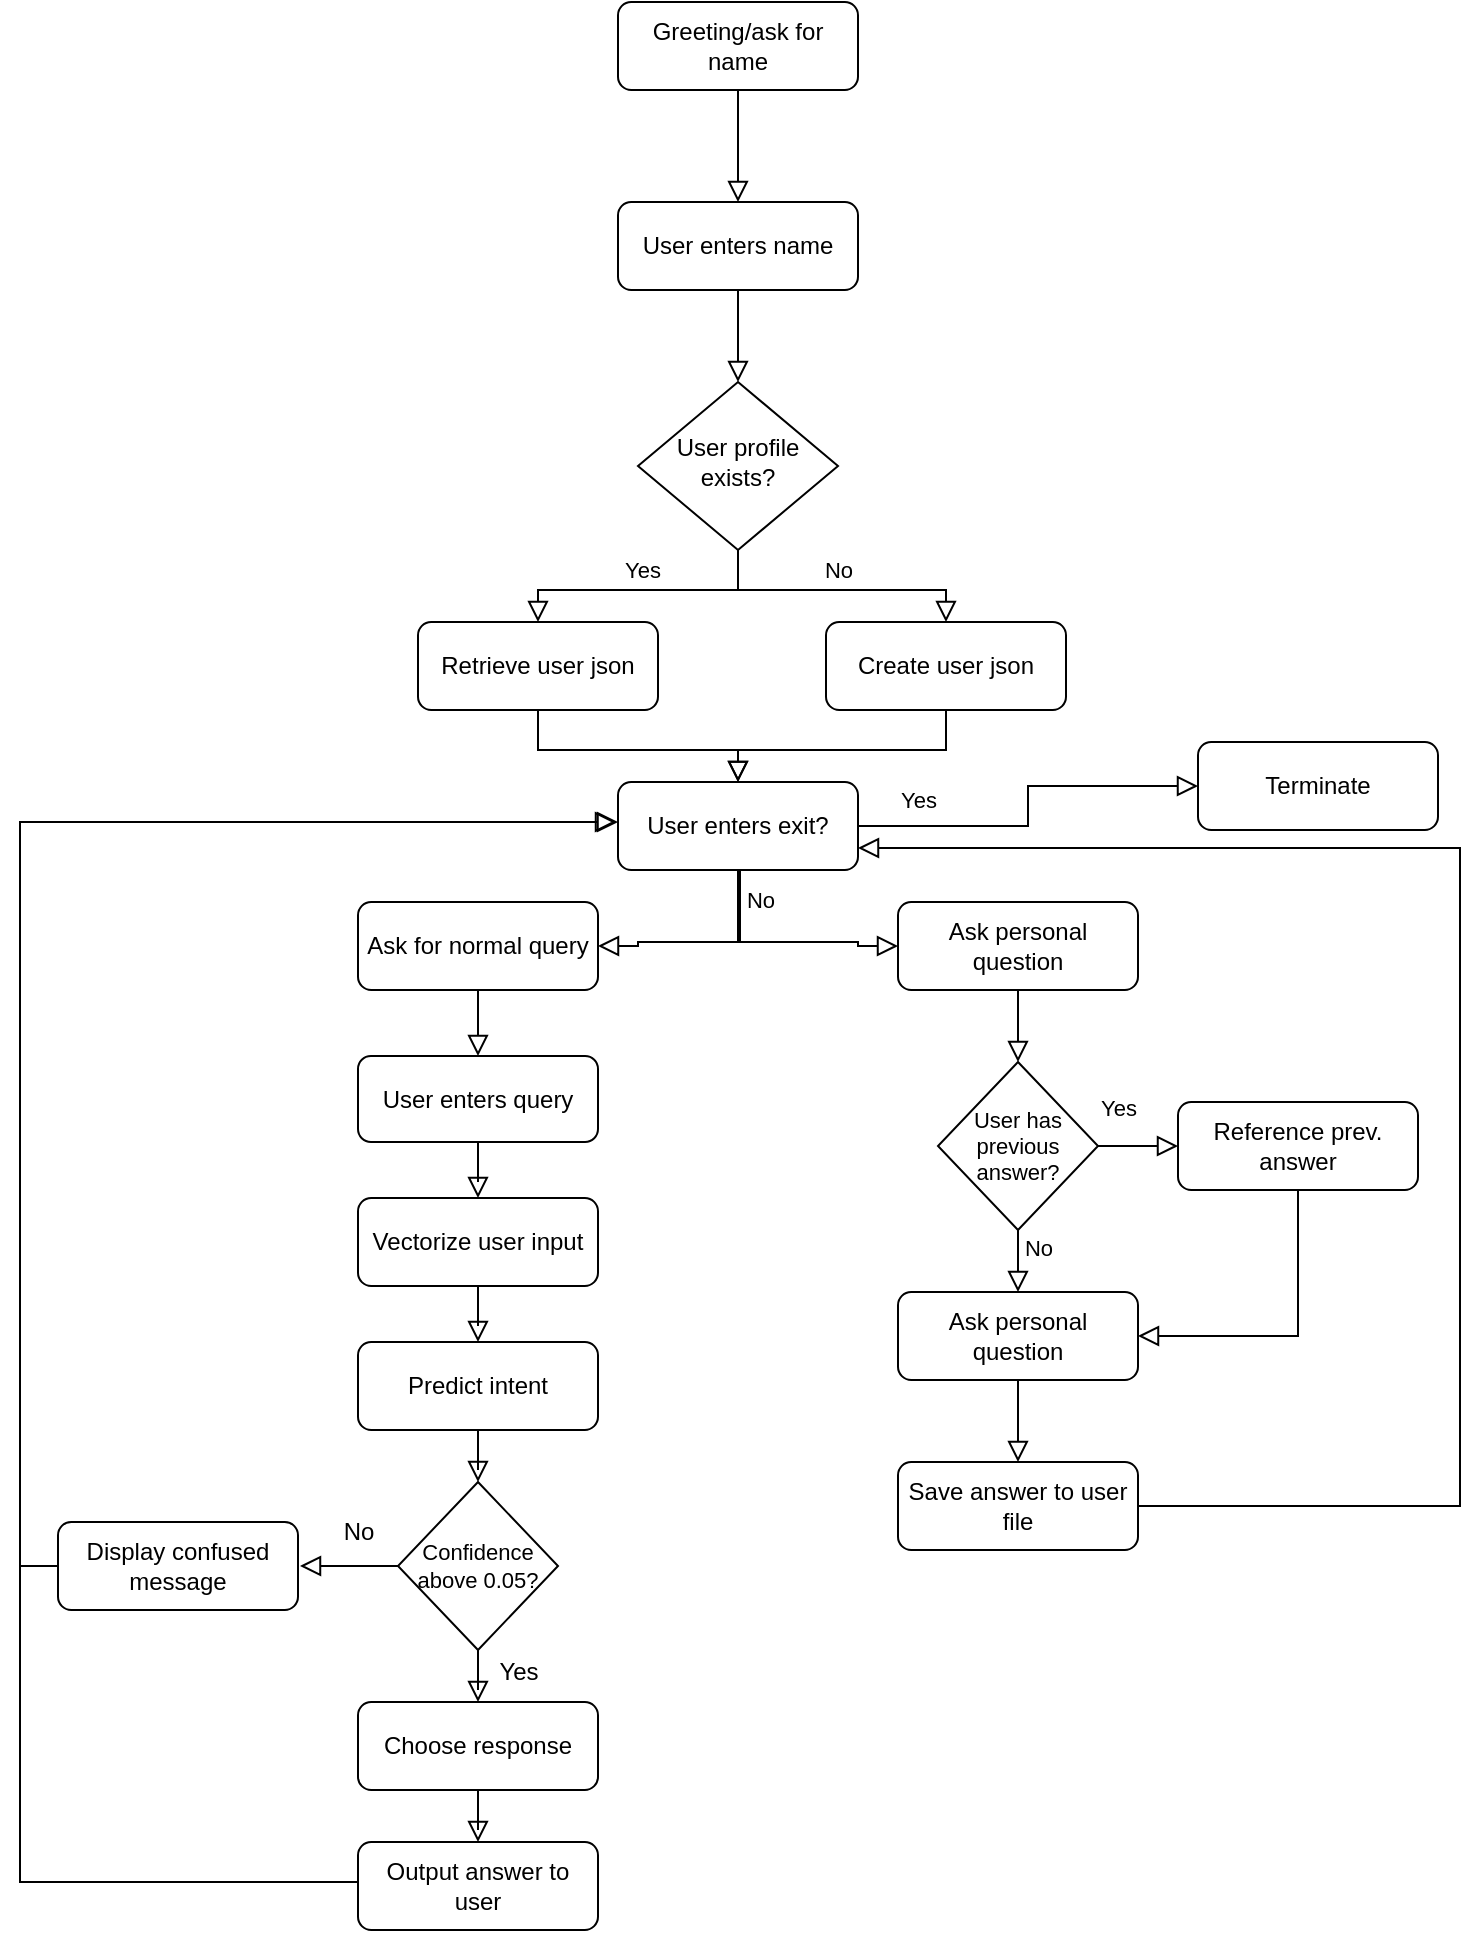 <mxfile version="24.3.1" type="device">
  <diagram id="C5RBs43oDa-KdzZeNtuy" name="Page-1">
    <mxGraphModel dx="954" dy="606" grid="1" gridSize="10" guides="1" tooltips="1" connect="1" arrows="1" fold="1" page="1" pageScale="1" pageWidth="827" pageHeight="1169" math="0" shadow="0">
      <root>
        <mxCell id="WIyWlLk6GJQsqaUBKTNV-0" />
        <mxCell id="WIyWlLk6GJQsqaUBKTNV-1" parent="WIyWlLk6GJQsqaUBKTNV-0" />
        <mxCell id="RZMwsA9ANVyUDZF8QN5g-67" style="edgeStyle=orthogonalEdgeStyle;rounded=0;orthogonalLoop=1;jettySize=auto;html=1;entryX=0.5;entryY=0;entryDx=0;entryDy=0;shadow=0;strokeColor=default;strokeWidth=1;align=center;verticalAlign=middle;fontFamily=Helvetica;fontSize=11;fontColor=default;labelBackgroundColor=none;endArrow=block;endFill=0;endSize=8;" parent="WIyWlLk6GJQsqaUBKTNV-1" source="WIyWlLk6GJQsqaUBKTNV-3" target="RZMwsA9ANVyUDZF8QN5g-66" edge="1">
          <mxGeometry relative="1" as="geometry" />
        </mxCell>
        <mxCell id="WIyWlLk6GJQsqaUBKTNV-3" value="Greeting/ask for name" style="rounded=1;whiteSpace=wrap;html=1;fontSize=12;glass=0;strokeWidth=1;shadow=0;" parent="WIyWlLk6GJQsqaUBKTNV-1" vertex="1">
          <mxGeometry x="349" y="90" width="120" height="44" as="geometry" />
        </mxCell>
        <mxCell id="WIyWlLk6GJQsqaUBKTNV-4" value="Yes" style="rounded=0;html=1;jettySize=auto;orthogonalLoop=1;fontSize=11;endArrow=block;endFill=0;endSize=8;strokeWidth=1;shadow=0;labelBackgroundColor=none;edgeStyle=orthogonalEdgeStyle;entryX=0.5;entryY=0;entryDx=0;entryDy=0;" parent="WIyWlLk6GJQsqaUBKTNV-1" source="WIyWlLk6GJQsqaUBKTNV-6" target="RZMwsA9ANVyUDZF8QN5g-1" edge="1">
          <mxGeometry y="-10" relative="1" as="geometry">
            <mxPoint as="offset" />
            <mxPoint x="309.034" y="400.028" as="targetPoint" />
            <Array as="points">
              <mxPoint x="409" y="384" />
              <mxPoint x="309" y="384" />
            </Array>
          </mxGeometry>
        </mxCell>
        <mxCell id="WIyWlLk6GJQsqaUBKTNV-5" value="No" style="edgeStyle=orthogonalEdgeStyle;rounded=0;html=1;jettySize=auto;orthogonalLoop=1;fontSize=11;endArrow=block;endFill=0;endSize=8;strokeWidth=1;shadow=0;labelBackgroundColor=none;" parent="WIyWlLk6GJQsqaUBKTNV-1" source="WIyWlLk6GJQsqaUBKTNV-6" target="WIyWlLk6GJQsqaUBKTNV-7" edge="1">
          <mxGeometry y="10" relative="1" as="geometry">
            <mxPoint as="offset" />
            <Array as="points">
              <mxPoint x="409" y="384" />
              <mxPoint x="513" y="384" />
            </Array>
          </mxGeometry>
        </mxCell>
        <mxCell id="WIyWlLk6GJQsqaUBKTNV-6" value="User profile exists?" style="rhombus;whiteSpace=wrap;html=1;shadow=0;fontFamily=Helvetica;fontSize=12;align=center;strokeWidth=1;spacing=6;spacingTop=-4;" parent="WIyWlLk6GJQsqaUBKTNV-1" vertex="1">
          <mxGeometry x="359" y="280" width="100" height="84" as="geometry" />
        </mxCell>
        <mxCell id="RZMwsA9ANVyUDZF8QN5g-8" style="edgeStyle=orthogonalEdgeStyle;rounded=0;orthogonalLoop=1;jettySize=auto;html=1;shadow=0;strokeColor=default;strokeWidth=1;align=center;verticalAlign=middle;fontFamily=Helvetica;fontSize=11;fontColor=default;labelBackgroundColor=none;endArrow=block;endFill=0;endSize=8;" parent="WIyWlLk6GJQsqaUBKTNV-1" source="WIyWlLk6GJQsqaUBKTNV-7" target="WIyWlLk6GJQsqaUBKTNV-11" edge="1">
          <mxGeometry relative="1" as="geometry">
            <Array as="points">
              <mxPoint x="513" y="464" />
              <mxPoint x="409" y="464" />
            </Array>
          </mxGeometry>
        </mxCell>
        <mxCell id="WIyWlLk6GJQsqaUBKTNV-7" value="Create user json" style="rounded=1;whiteSpace=wrap;html=1;fontSize=12;glass=0;strokeWidth=1;shadow=0;" parent="WIyWlLk6GJQsqaUBKTNV-1" vertex="1">
          <mxGeometry x="453" y="400" width="120" height="44" as="geometry" />
        </mxCell>
        <mxCell id="RZMwsA9ANVyUDZF8QN5g-54" style="edgeStyle=orthogonalEdgeStyle;rounded=0;orthogonalLoop=1;jettySize=auto;html=1;entryX=0;entryY=0.5;entryDx=0;entryDy=0;shadow=0;strokeColor=default;strokeWidth=1;align=center;verticalAlign=middle;fontFamily=Helvetica;fontSize=11;fontColor=default;labelBackgroundColor=none;endArrow=block;endFill=0;endSize=8;" parent="WIyWlLk6GJQsqaUBKTNV-1" source="WIyWlLk6GJQsqaUBKTNV-11" target="RZMwsA9ANVyUDZF8QN5g-31" edge="1">
          <mxGeometry relative="1" as="geometry" />
        </mxCell>
        <mxCell id="RZMwsA9ANVyUDZF8QN5g-69" style="edgeStyle=orthogonalEdgeStyle;rounded=0;orthogonalLoop=1;jettySize=auto;html=1;entryX=0;entryY=0.5;entryDx=0;entryDy=0;shadow=0;strokeColor=default;strokeWidth=1;align=center;verticalAlign=middle;fontFamily=Helvetica;fontSize=11;fontColor=default;labelBackgroundColor=none;endArrow=block;endFill=0;endSize=8;" parent="WIyWlLk6GJQsqaUBKTNV-1" source="WIyWlLk6GJQsqaUBKTNV-11" target="RZMwsA9ANVyUDZF8QN5g-6" edge="1">
          <mxGeometry relative="1" as="geometry">
            <Array as="points">
              <mxPoint x="409" y="560" />
              <mxPoint x="469" y="560" />
              <mxPoint x="469" y="562" />
            </Array>
          </mxGeometry>
        </mxCell>
        <mxCell id="RZMwsA9ANVyUDZF8QN5g-70" style="edgeStyle=orthogonalEdgeStyle;rounded=0;orthogonalLoop=1;jettySize=auto;html=1;entryX=1;entryY=0.5;entryDx=0;entryDy=0;shadow=0;strokeColor=default;strokeWidth=1;align=center;verticalAlign=middle;fontFamily=Helvetica;fontSize=11;fontColor=default;labelBackgroundColor=none;endArrow=block;endFill=0;endSize=8;" parent="WIyWlLk6GJQsqaUBKTNV-1" source="WIyWlLk6GJQsqaUBKTNV-11" target="RZMwsA9ANVyUDZF8QN5g-5" edge="1">
          <mxGeometry relative="1" as="geometry">
            <Array as="points">
              <mxPoint x="410" y="560" />
              <mxPoint x="359" y="560" />
              <mxPoint x="359" y="562" />
            </Array>
          </mxGeometry>
        </mxCell>
        <mxCell id="WIyWlLk6GJQsqaUBKTNV-11" value="User enters exit?" style="rounded=1;whiteSpace=wrap;html=1;fontSize=12;glass=0;strokeWidth=1;shadow=0;" parent="WIyWlLk6GJQsqaUBKTNV-1" vertex="1">
          <mxGeometry x="349" y="480" width="120" height="44" as="geometry" />
        </mxCell>
        <mxCell id="RZMwsA9ANVyUDZF8QN5g-7" style="edgeStyle=orthogonalEdgeStyle;rounded=0;orthogonalLoop=1;jettySize=auto;html=1;entryX=0.5;entryY=0;entryDx=0;entryDy=0;shadow=0;strokeColor=default;strokeWidth=1;align=center;verticalAlign=middle;fontFamily=Helvetica;fontSize=11;fontColor=default;labelBackgroundColor=none;endArrow=block;endFill=0;endSize=8;" parent="WIyWlLk6GJQsqaUBKTNV-1" source="RZMwsA9ANVyUDZF8QN5g-1" target="WIyWlLk6GJQsqaUBKTNV-11" edge="1">
          <mxGeometry relative="1" as="geometry">
            <Array as="points">
              <mxPoint x="309" y="464" />
              <mxPoint x="409" y="464" />
            </Array>
          </mxGeometry>
        </mxCell>
        <mxCell id="RZMwsA9ANVyUDZF8QN5g-1" value="Retrieve user json" style="rounded=1;whiteSpace=wrap;html=1;fontSize=12;glass=0;strokeWidth=1;shadow=0;" parent="WIyWlLk6GJQsqaUBKTNV-1" vertex="1">
          <mxGeometry x="249" y="400" width="120" height="44" as="geometry" />
        </mxCell>
        <mxCell id="RZMwsA9ANVyUDZF8QN5g-43" style="edgeStyle=orthogonalEdgeStyle;rounded=0;orthogonalLoop=1;jettySize=auto;html=1;entryX=0.5;entryY=0;entryDx=0;entryDy=0;shadow=0;strokeColor=default;strokeWidth=1;align=center;verticalAlign=middle;fontFamily=Helvetica;fontSize=11;fontColor=default;labelBackgroundColor=none;endArrow=block;endFill=0;endSize=8;" parent="WIyWlLk6GJQsqaUBKTNV-1" source="RZMwsA9ANVyUDZF8QN5g-5" target="RZMwsA9ANVyUDZF8QN5g-34" edge="1">
          <mxGeometry relative="1" as="geometry" />
        </mxCell>
        <mxCell id="RZMwsA9ANVyUDZF8QN5g-5" value="Ask for normal query" style="rounded=1;whiteSpace=wrap;html=1;fontSize=12;glass=0;strokeWidth=1;shadow=0;" parent="WIyWlLk6GJQsqaUBKTNV-1" vertex="1">
          <mxGeometry x="219" y="540" width="120" height="44" as="geometry" />
        </mxCell>
        <mxCell id="RZMwsA9ANVyUDZF8QN5g-13" style="edgeStyle=orthogonalEdgeStyle;rounded=0;orthogonalLoop=1;jettySize=auto;html=1;entryX=0.5;entryY=0;entryDx=0;entryDy=0;shadow=0;strokeColor=default;strokeWidth=1;align=center;verticalAlign=middle;fontFamily=Helvetica;fontSize=11;fontColor=default;labelBackgroundColor=none;endArrow=block;endFill=0;endSize=8;" parent="WIyWlLk6GJQsqaUBKTNV-1" source="RZMwsA9ANVyUDZF8QN5g-6" target="RZMwsA9ANVyUDZF8QN5g-12" edge="1">
          <mxGeometry relative="1" as="geometry" />
        </mxCell>
        <mxCell id="RZMwsA9ANVyUDZF8QN5g-6" value="Ask personal question" style="rounded=1;whiteSpace=wrap;html=1;fontSize=12;glass=0;strokeWidth=1;shadow=0;" parent="WIyWlLk6GJQsqaUBKTNV-1" vertex="1">
          <mxGeometry x="489" y="540" width="120" height="44" as="geometry" />
        </mxCell>
        <mxCell id="RZMwsA9ANVyUDZF8QN5g-20" value="" style="edgeStyle=orthogonalEdgeStyle;rounded=0;orthogonalLoop=1;jettySize=auto;html=1;shadow=0;strokeColor=default;strokeWidth=1;align=center;verticalAlign=middle;fontFamily=Helvetica;fontSize=11;fontColor=default;labelBackgroundColor=none;endArrow=block;endFill=0;endSize=8;" parent="WIyWlLk6GJQsqaUBKTNV-1" source="RZMwsA9ANVyUDZF8QN5g-12" target="RZMwsA9ANVyUDZF8QN5g-16" edge="1">
          <mxGeometry relative="1" as="geometry" />
        </mxCell>
        <mxCell id="RZMwsA9ANVyUDZF8QN5g-22" style="edgeStyle=orthogonalEdgeStyle;rounded=0;orthogonalLoop=1;jettySize=auto;html=1;entryX=0.5;entryY=0;entryDx=0;entryDy=0;shadow=0;strokeColor=default;strokeWidth=1;align=center;verticalAlign=middle;fontFamily=Helvetica;fontSize=11;fontColor=default;labelBackgroundColor=none;endArrow=block;endFill=0;endSize=8;" parent="WIyWlLk6GJQsqaUBKTNV-1" source="RZMwsA9ANVyUDZF8QN5g-12" target="RZMwsA9ANVyUDZF8QN5g-18" edge="1">
          <mxGeometry relative="1" as="geometry" />
        </mxCell>
        <mxCell id="RZMwsA9ANVyUDZF8QN5g-12" value="User has previous answer?" style="rhombus;whiteSpace=wrap;html=1;fontFamily=Helvetica;fontSize=11;fontColor=default;labelBackgroundColor=none;" parent="WIyWlLk6GJQsqaUBKTNV-1" vertex="1">
          <mxGeometry x="509" y="620" width="80" height="84" as="geometry" />
        </mxCell>
        <mxCell id="RZMwsA9ANVyUDZF8QN5g-71" style="edgeStyle=orthogonalEdgeStyle;rounded=0;orthogonalLoop=1;jettySize=auto;html=1;entryX=1;entryY=0.5;entryDx=0;entryDy=0;shadow=0;strokeColor=default;strokeWidth=1;align=center;verticalAlign=middle;fontFamily=Helvetica;fontSize=11;fontColor=default;labelBackgroundColor=none;endArrow=block;endFill=0;endSize=8;" parent="WIyWlLk6GJQsqaUBKTNV-1" source="RZMwsA9ANVyUDZF8QN5g-16" target="RZMwsA9ANVyUDZF8QN5g-18" edge="1">
          <mxGeometry relative="1" as="geometry">
            <Array as="points">
              <mxPoint x="689" y="757" />
            </Array>
          </mxGeometry>
        </mxCell>
        <mxCell id="RZMwsA9ANVyUDZF8QN5g-16" value="Reference prev. answer" style="rounded=1;whiteSpace=wrap;html=1;fontSize=12;glass=0;strokeWidth=1;shadow=0;" parent="WIyWlLk6GJQsqaUBKTNV-1" vertex="1">
          <mxGeometry x="629" y="640" width="120" height="44" as="geometry" />
        </mxCell>
        <mxCell id="RZMwsA9ANVyUDZF8QN5g-26" style="edgeStyle=orthogonalEdgeStyle;rounded=0;orthogonalLoop=1;jettySize=auto;html=1;entryX=0.5;entryY=0;entryDx=0;entryDy=0;shadow=0;strokeColor=default;strokeWidth=1;align=center;verticalAlign=middle;fontFamily=Helvetica;fontSize=11;fontColor=default;labelBackgroundColor=none;endArrow=block;endFill=0;endSize=8;" parent="WIyWlLk6GJQsqaUBKTNV-1" source="RZMwsA9ANVyUDZF8QN5g-18" target="RZMwsA9ANVyUDZF8QN5g-25" edge="1">
          <mxGeometry relative="1" as="geometry" />
        </mxCell>
        <mxCell id="RZMwsA9ANVyUDZF8QN5g-18" value="Ask personal question" style="rounded=1;whiteSpace=wrap;html=1;fontSize=12;glass=0;strokeWidth=1;shadow=0;" parent="WIyWlLk6GJQsqaUBKTNV-1" vertex="1">
          <mxGeometry x="489" y="735" width="120" height="44" as="geometry" />
        </mxCell>
        <mxCell id="RZMwsA9ANVyUDZF8QN5g-21" value="Yes" style="text;html=1;align=center;verticalAlign=middle;resizable=0;points=[];autosize=1;strokeColor=none;fillColor=none;fontFamily=Helvetica;fontSize=11;fontColor=default;labelBackgroundColor=none;" parent="WIyWlLk6GJQsqaUBKTNV-1" vertex="1">
          <mxGeometry x="579" y="628" width="40" height="30" as="geometry" />
        </mxCell>
        <mxCell id="RZMwsA9ANVyUDZF8QN5g-64" style="edgeStyle=orthogonalEdgeStyle;rounded=0;orthogonalLoop=1;jettySize=auto;html=1;entryX=1;entryY=0.75;entryDx=0;entryDy=0;shadow=0;strokeColor=default;strokeWidth=1;align=center;verticalAlign=middle;fontFamily=Helvetica;fontSize=11;fontColor=default;labelBackgroundColor=none;endArrow=block;endFill=0;endSize=8;" parent="WIyWlLk6GJQsqaUBKTNV-1" source="RZMwsA9ANVyUDZF8QN5g-25" target="WIyWlLk6GJQsqaUBKTNV-11" edge="1">
          <mxGeometry relative="1" as="geometry">
            <Array as="points">
              <mxPoint x="770" y="842" />
              <mxPoint x="770" y="513" />
            </Array>
          </mxGeometry>
        </mxCell>
        <mxCell id="RZMwsA9ANVyUDZF8QN5g-25" value="Save answer to user file" style="rounded=1;whiteSpace=wrap;html=1;fontSize=12;glass=0;strokeWidth=1;shadow=0;" parent="WIyWlLk6GJQsqaUBKTNV-1" vertex="1">
          <mxGeometry x="489" y="820" width="120" height="44" as="geometry" />
        </mxCell>
        <mxCell id="RZMwsA9ANVyUDZF8QN5g-29" value="No" style="text;html=1;align=center;verticalAlign=middle;resizable=0;points=[];autosize=1;strokeColor=none;fillColor=none;fontFamily=Helvetica;fontSize=11;fontColor=default;labelBackgroundColor=none;" parent="WIyWlLk6GJQsqaUBKTNV-1" vertex="1">
          <mxGeometry x="400" y="524" width="40" height="30" as="geometry" />
        </mxCell>
        <mxCell id="RZMwsA9ANVyUDZF8QN5g-31" value="Terminate" style="rounded=1;whiteSpace=wrap;html=1;fontSize=12;glass=0;strokeWidth=1;shadow=0;" parent="WIyWlLk6GJQsqaUBKTNV-1" vertex="1">
          <mxGeometry x="639" y="460" width="120" height="44" as="geometry" />
        </mxCell>
        <mxCell id="Yz_31btTZkw4mfFAlhoj-18" style="edgeStyle=orthogonalEdgeStyle;rounded=0;orthogonalLoop=1;jettySize=auto;html=1;entryX=0.5;entryY=0;entryDx=0;entryDy=0;shadow=0;strokeColor=default;strokeWidth=1;align=center;verticalAlign=middle;fontFamily=Helvetica;fontSize=11;fontColor=default;labelBackgroundColor=none;endArrow=block;endFill=0;endSize=8;" edge="1" parent="WIyWlLk6GJQsqaUBKTNV-1" source="RZMwsA9ANVyUDZF8QN5g-34" target="Yz_31btTZkw4mfFAlhoj-0">
          <mxGeometry relative="1" as="geometry" />
        </mxCell>
        <mxCell id="RZMwsA9ANVyUDZF8QN5g-34" value="User enters query" style="rounded=1;whiteSpace=wrap;html=1;fontSize=12;glass=0;strokeWidth=1;shadow=0;" parent="WIyWlLk6GJQsqaUBKTNV-1" vertex="1">
          <mxGeometry x="219" y="617" width="120" height="43" as="geometry" />
        </mxCell>
        <mxCell id="RZMwsA9ANVyUDZF8QN5g-60" style="edgeStyle=orthogonalEdgeStyle;rounded=0;orthogonalLoop=1;jettySize=auto;html=1;shadow=0;strokeColor=default;strokeWidth=1;align=center;verticalAlign=middle;fontFamily=Helvetica;fontSize=11;fontColor=default;labelBackgroundColor=none;endArrow=block;endFill=0;endSize=8;" parent="WIyWlLk6GJQsqaUBKTNV-1" source="RZMwsA9ANVyUDZF8QN5g-37" edge="1">
          <mxGeometry relative="1" as="geometry">
            <mxPoint x="349" y="500" as="targetPoint" />
            <Array as="points">
              <mxPoint x="50" y="1030" />
              <mxPoint x="50" y="500" />
            </Array>
          </mxGeometry>
        </mxCell>
        <mxCell id="RZMwsA9ANVyUDZF8QN5g-37" value="Output answer to user" style="rounded=1;whiteSpace=wrap;html=1;fontSize=12;glass=0;strokeWidth=1;shadow=0;" parent="WIyWlLk6GJQsqaUBKTNV-1" vertex="1">
          <mxGeometry x="219" y="1010" width="120" height="44" as="geometry" />
        </mxCell>
        <mxCell id="RZMwsA9ANVyUDZF8QN5g-65" style="edgeStyle=orthogonalEdgeStyle;rounded=0;orthogonalLoop=1;jettySize=auto;html=1;entryX=0;entryY=0.5;entryDx=0;entryDy=0;shadow=0;strokeColor=default;strokeWidth=1;align=center;verticalAlign=middle;fontFamily=Helvetica;fontSize=11;fontColor=default;labelBackgroundColor=none;endArrow=block;endFill=0;endSize=8;exitX=0;exitY=0.5;exitDx=0;exitDy=0;" parent="WIyWlLk6GJQsqaUBKTNV-1" edge="1" source="RZMwsA9ANVyUDZF8QN5g-49">
          <mxGeometry relative="1" as="geometry">
            <mxPoint x="68" y="775.0" as="sourcePoint" />
            <mxPoint x="348" y="500" as="targetPoint" />
            <Array as="points">
              <mxPoint x="50" y="872" />
              <mxPoint x="50" y="500" />
            </Array>
          </mxGeometry>
        </mxCell>
        <mxCell id="RZMwsA9ANVyUDZF8QN5g-49" value="Display confused message" style="rounded=1;whiteSpace=wrap;html=1;fontSize=12;glass=0;strokeWidth=1;shadow=0;" parent="WIyWlLk6GJQsqaUBKTNV-1" vertex="1">
          <mxGeometry x="69" y="850" width="120" height="44" as="geometry" />
        </mxCell>
        <mxCell id="RZMwsA9ANVyUDZF8QN5g-55" value="Yes" style="text;html=1;align=center;verticalAlign=middle;resizable=0;points=[];autosize=1;strokeColor=none;fillColor=none;fontFamily=Helvetica;fontSize=11;fontColor=default;labelBackgroundColor=none;" parent="WIyWlLk6GJQsqaUBKTNV-1" vertex="1">
          <mxGeometry x="479" y="474" width="40" height="30" as="geometry" />
        </mxCell>
        <mxCell id="RZMwsA9ANVyUDZF8QN5g-57" value="No" style="text;html=1;align=center;verticalAlign=middle;resizable=0;points=[];autosize=1;strokeColor=none;fillColor=none;fontFamily=Helvetica;fontSize=11;fontColor=default;labelBackgroundColor=none;" parent="WIyWlLk6GJQsqaUBKTNV-1" vertex="1">
          <mxGeometry x="539" y="698" width="40" height="30" as="geometry" />
        </mxCell>
        <mxCell id="RZMwsA9ANVyUDZF8QN5g-68" value="" style="edgeStyle=orthogonalEdgeStyle;rounded=0;orthogonalLoop=1;jettySize=auto;html=1;shadow=0;strokeColor=default;strokeWidth=1;align=center;verticalAlign=middle;fontFamily=Helvetica;fontSize=11;fontColor=default;labelBackgroundColor=none;endArrow=block;endFill=0;endSize=8;" parent="WIyWlLk6GJQsqaUBKTNV-1" source="RZMwsA9ANVyUDZF8QN5g-66" target="WIyWlLk6GJQsqaUBKTNV-6" edge="1">
          <mxGeometry relative="1" as="geometry" />
        </mxCell>
        <mxCell id="RZMwsA9ANVyUDZF8QN5g-66" value="User enters name" style="rounded=1;whiteSpace=wrap;html=1;fontSize=12;glass=0;strokeWidth=1;shadow=0;" parent="WIyWlLk6GJQsqaUBKTNV-1" vertex="1">
          <mxGeometry x="349" y="190" width="120" height="44" as="geometry" />
        </mxCell>
        <mxCell id="Yz_31btTZkw4mfFAlhoj-19" style="edgeStyle=orthogonalEdgeStyle;rounded=0;orthogonalLoop=1;jettySize=auto;html=1;entryX=0.5;entryY=0;entryDx=0;entryDy=0;shadow=0;strokeColor=default;strokeWidth=1;align=center;verticalAlign=middle;fontFamily=Helvetica;fontSize=11;fontColor=default;labelBackgroundColor=none;endArrow=block;endFill=0;endSize=8;" edge="1" parent="WIyWlLk6GJQsqaUBKTNV-1" source="Yz_31btTZkw4mfFAlhoj-0" target="Yz_31btTZkw4mfFAlhoj-1">
          <mxGeometry relative="1" as="geometry" />
        </mxCell>
        <mxCell id="Yz_31btTZkw4mfFAlhoj-0" value="Vectorize user input" style="rounded=1;whiteSpace=wrap;html=1;fontSize=12;glass=0;strokeWidth=1;shadow=0;" vertex="1" parent="WIyWlLk6GJQsqaUBKTNV-1">
          <mxGeometry x="219" y="688" width="120" height="44" as="geometry" />
        </mxCell>
        <mxCell id="Yz_31btTZkw4mfFAlhoj-20" style="edgeStyle=orthogonalEdgeStyle;rounded=0;orthogonalLoop=1;jettySize=auto;html=1;entryX=0.5;entryY=0;entryDx=0;entryDy=0;shadow=0;strokeColor=default;strokeWidth=1;align=center;verticalAlign=middle;fontFamily=Helvetica;fontSize=11;fontColor=default;labelBackgroundColor=none;endArrow=block;endFill=0;endSize=8;" edge="1" parent="WIyWlLk6GJQsqaUBKTNV-1" source="Yz_31btTZkw4mfFAlhoj-1" target="Yz_31btTZkw4mfFAlhoj-4">
          <mxGeometry relative="1" as="geometry" />
        </mxCell>
        <mxCell id="Yz_31btTZkw4mfFAlhoj-1" value="Predict intent" style="rounded=1;whiteSpace=wrap;html=1;fontSize=12;glass=0;strokeWidth=1;shadow=0;" vertex="1" parent="WIyWlLk6GJQsqaUBKTNV-1">
          <mxGeometry x="219" y="760" width="120" height="44" as="geometry" />
        </mxCell>
        <mxCell id="Yz_31btTZkw4mfFAlhoj-21" style="edgeStyle=orthogonalEdgeStyle;rounded=0;orthogonalLoop=1;jettySize=auto;html=1;shadow=0;strokeColor=default;strokeWidth=1;align=center;verticalAlign=middle;fontFamily=Helvetica;fontSize=11;fontColor=default;labelBackgroundColor=none;endArrow=block;endFill=0;endSize=8;" edge="1" parent="WIyWlLk6GJQsqaUBKTNV-1" source="Yz_31btTZkw4mfFAlhoj-4">
          <mxGeometry relative="1" as="geometry">
            <mxPoint x="190" y="872" as="targetPoint" />
          </mxGeometry>
        </mxCell>
        <mxCell id="Yz_31btTZkw4mfFAlhoj-22" style="edgeStyle=orthogonalEdgeStyle;rounded=0;orthogonalLoop=1;jettySize=auto;html=1;entryX=0.5;entryY=0;entryDx=0;entryDy=0;shadow=0;strokeColor=default;strokeWidth=1;align=center;verticalAlign=middle;fontFamily=Helvetica;fontSize=11;fontColor=default;labelBackgroundColor=none;endArrow=block;endFill=0;endSize=8;" edge="1" parent="WIyWlLk6GJQsqaUBKTNV-1" source="Yz_31btTZkw4mfFAlhoj-4" target="Yz_31btTZkw4mfFAlhoj-5">
          <mxGeometry relative="1" as="geometry" />
        </mxCell>
        <mxCell id="Yz_31btTZkw4mfFAlhoj-4" value="Confidence above 0.05?" style="rhombus;whiteSpace=wrap;html=1;fontFamily=Helvetica;fontSize=11;fontColor=default;labelBackgroundColor=none;" vertex="1" parent="WIyWlLk6GJQsqaUBKTNV-1">
          <mxGeometry x="239" y="830" width="80" height="84" as="geometry" />
        </mxCell>
        <mxCell id="Yz_31btTZkw4mfFAlhoj-23" style="edgeStyle=orthogonalEdgeStyle;rounded=0;orthogonalLoop=1;jettySize=auto;html=1;entryX=0.5;entryY=0;entryDx=0;entryDy=0;shadow=0;strokeColor=default;strokeWidth=1;align=center;verticalAlign=middle;fontFamily=Helvetica;fontSize=11;fontColor=default;labelBackgroundColor=none;endArrow=block;endFill=0;endSize=8;" edge="1" parent="WIyWlLk6GJQsqaUBKTNV-1" source="Yz_31btTZkw4mfFAlhoj-5" target="RZMwsA9ANVyUDZF8QN5g-37">
          <mxGeometry relative="1" as="geometry" />
        </mxCell>
        <mxCell id="Yz_31btTZkw4mfFAlhoj-5" value="Choose response" style="rounded=1;whiteSpace=wrap;html=1;fontSize=12;glass=0;strokeWidth=1;shadow=0;" vertex="1" parent="WIyWlLk6GJQsqaUBKTNV-1">
          <mxGeometry x="219" y="940" width="120" height="44" as="geometry" />
        </mxCell>
        <mxCell id="Yz_31btTZkw4mfFAlhoj-8" value="No" style="text;html=1;align=center;verticalAlign=middle;resizable=0;points=[];autosize=1;strokeColor=none;fillColor=none;" vertex="1" parent="WIyWlLk6GJQsqaUBKTNV-1">
          <mxGeometry x="199" y="840" width="40" height="30" as="geometry" />
        </mxCell>
        <mxCell id="Yz_31btTZkw4mfFAlhoj-9" value="Yes" style="text;html=1;align=center;verticalAlign=middle;resizable=0;points=[];autosize=1;strokeColor=none;fillColor=none;" vertex="1" parent="WIyWlLk6GJQsqaUBKTNV-1">
          <mxGeometry x="279" y="910" width="40" height="30" as="geometry" />
        </mxCell>
      </root>
    </mxGraphModel>
  </diagram>
</mxfile>
